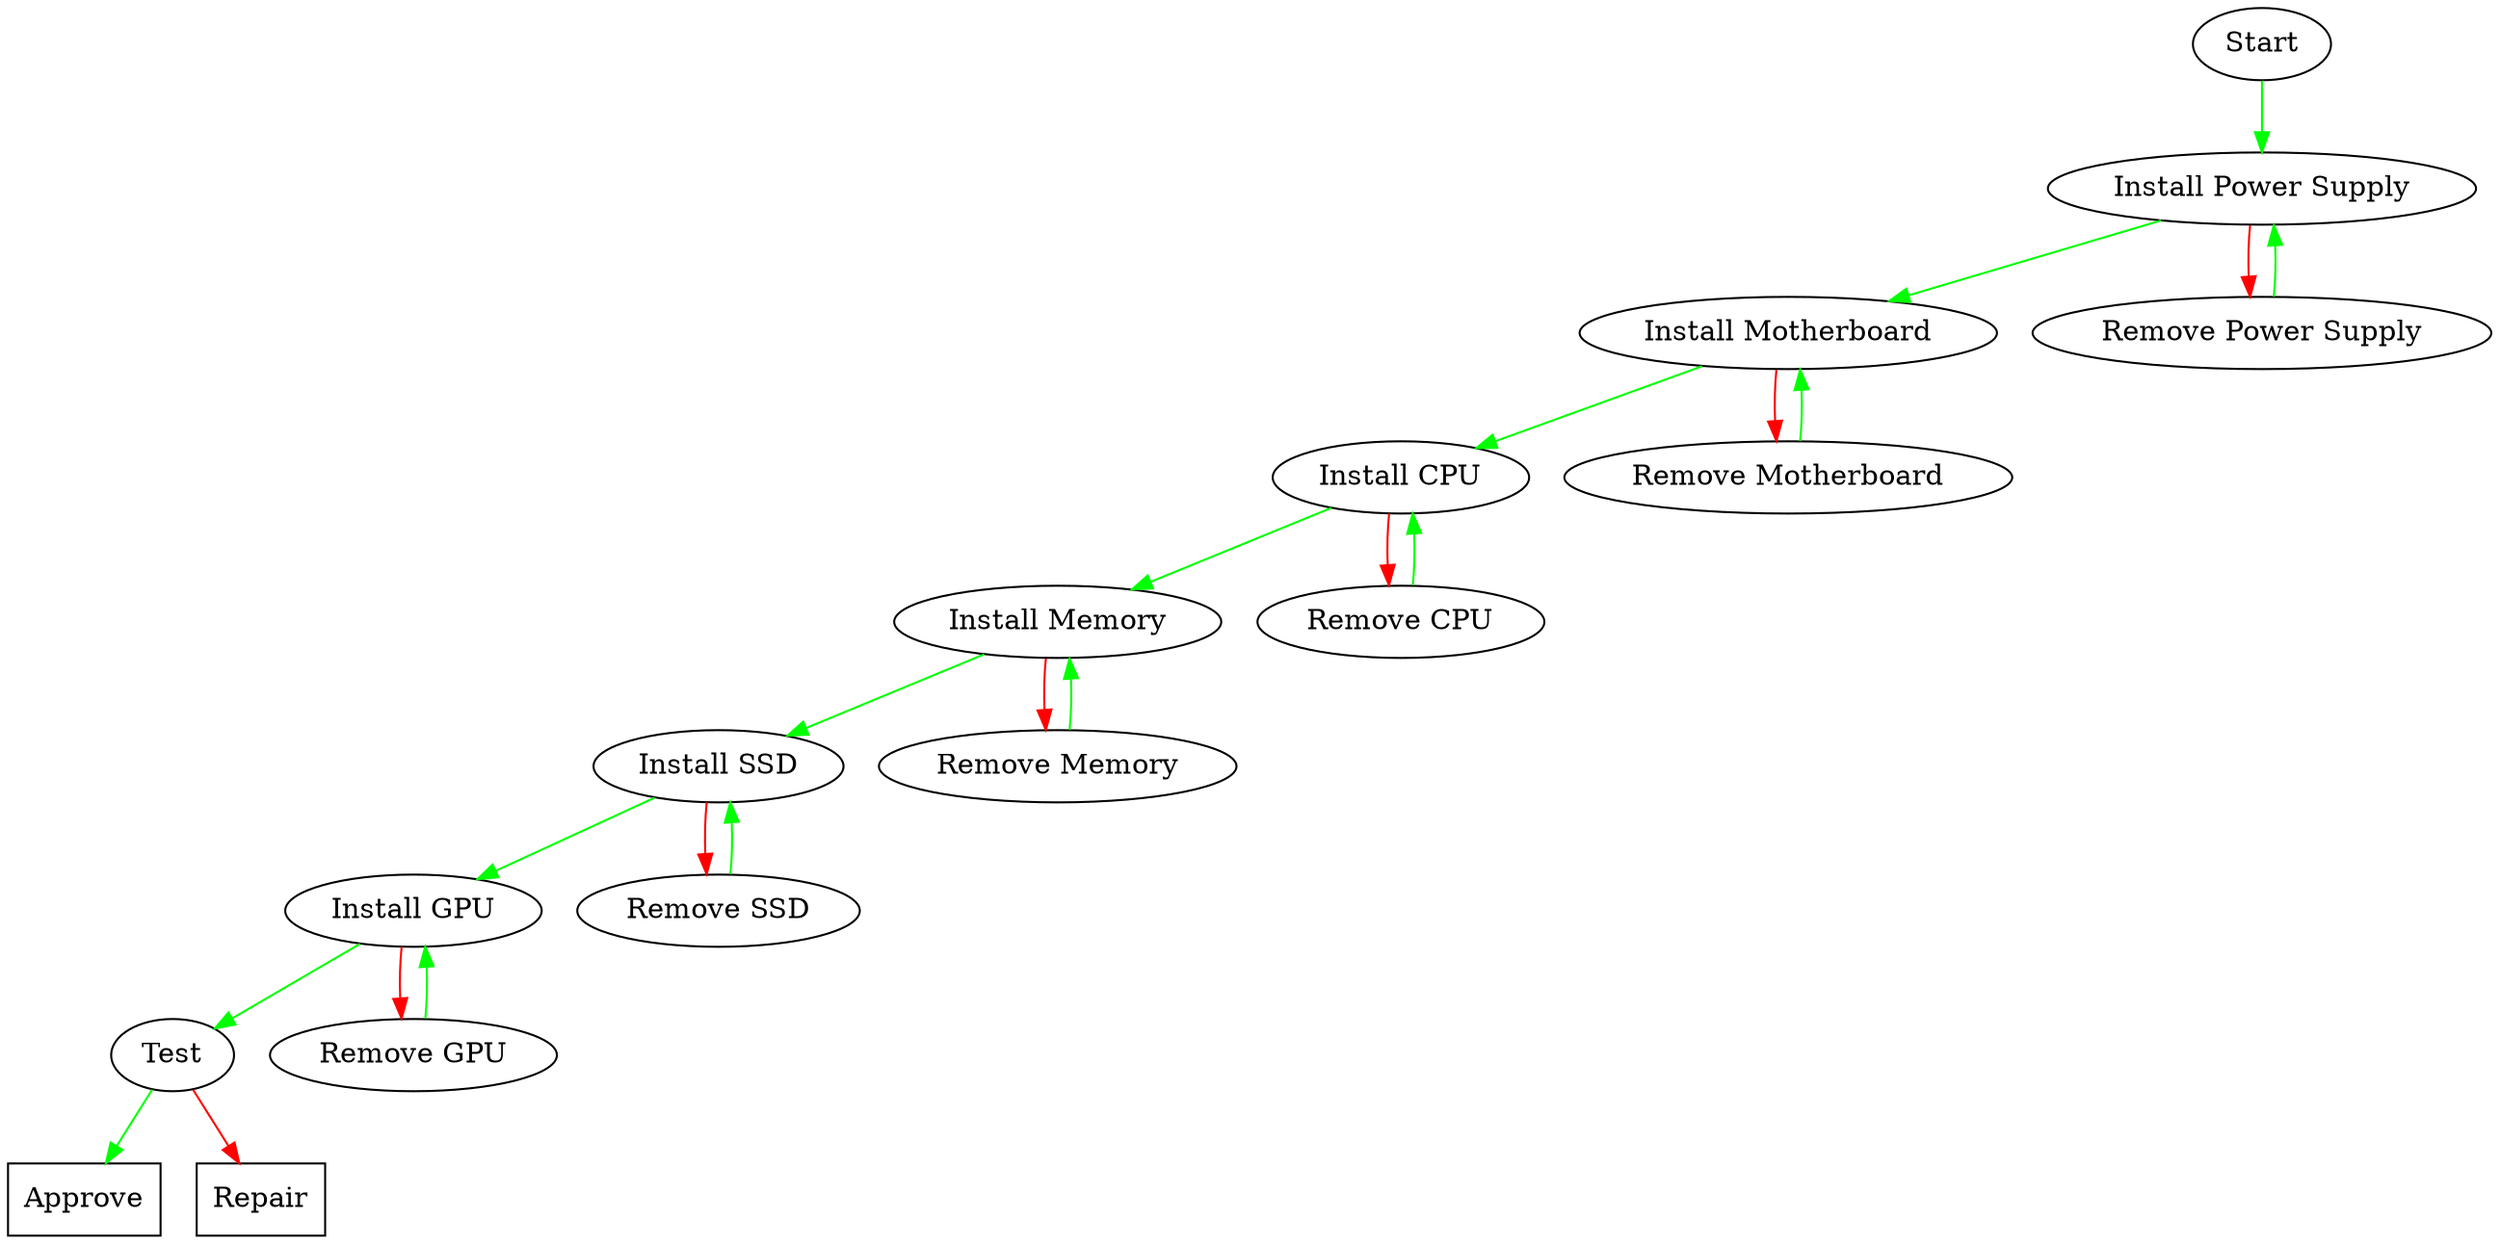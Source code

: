 digraph taskGraph {
"Start" -> "Install Power Supply" [color=green];
"Install Power Supply" -> "Install Motherboard" [color=green];
"Install Power Supply" -> "Remove Power Supply" [color=red];
"Remove Power Supply" -> "Install Power Supply" [color=green];
"Install Motherboard" -> "Install CPU" [color=green];
"Install Motherboard" -> "Remove Motherboard" [color=red];
"Remove Motherboard" -> "Install Motherboard" [color=green];
"Install CPU" -> "Install Memory" [color=green];
"Install CPU" -> "Remove CPU" [color=red];
"Remove CPU" -> "Install CPU" [color=green];
"Install Memory" -> "Install SSD" [color=green];
"Install Memory" -> "Remove Memory" [color=red];
"Remove Memory" -> "Install Memory" [color=green];
"Install SSD" -> "Install GPU" [color=green];
"Install SSD" -> "Remove SSD" [color=red];
"Remove SSD" -> "Install SSD" [color=green];
"Install GPU" -> "Test" [color=green];
"Install GPU" -> "Remove GPU" [color=red];
"Remove GPU" -> "Install GPU" [color=green];
"Test" -> "Approve" [color=green];
"Test" -> "Repair" [color=red];
"Repair" [shape=box];
"Approve" [shape=box];
}
